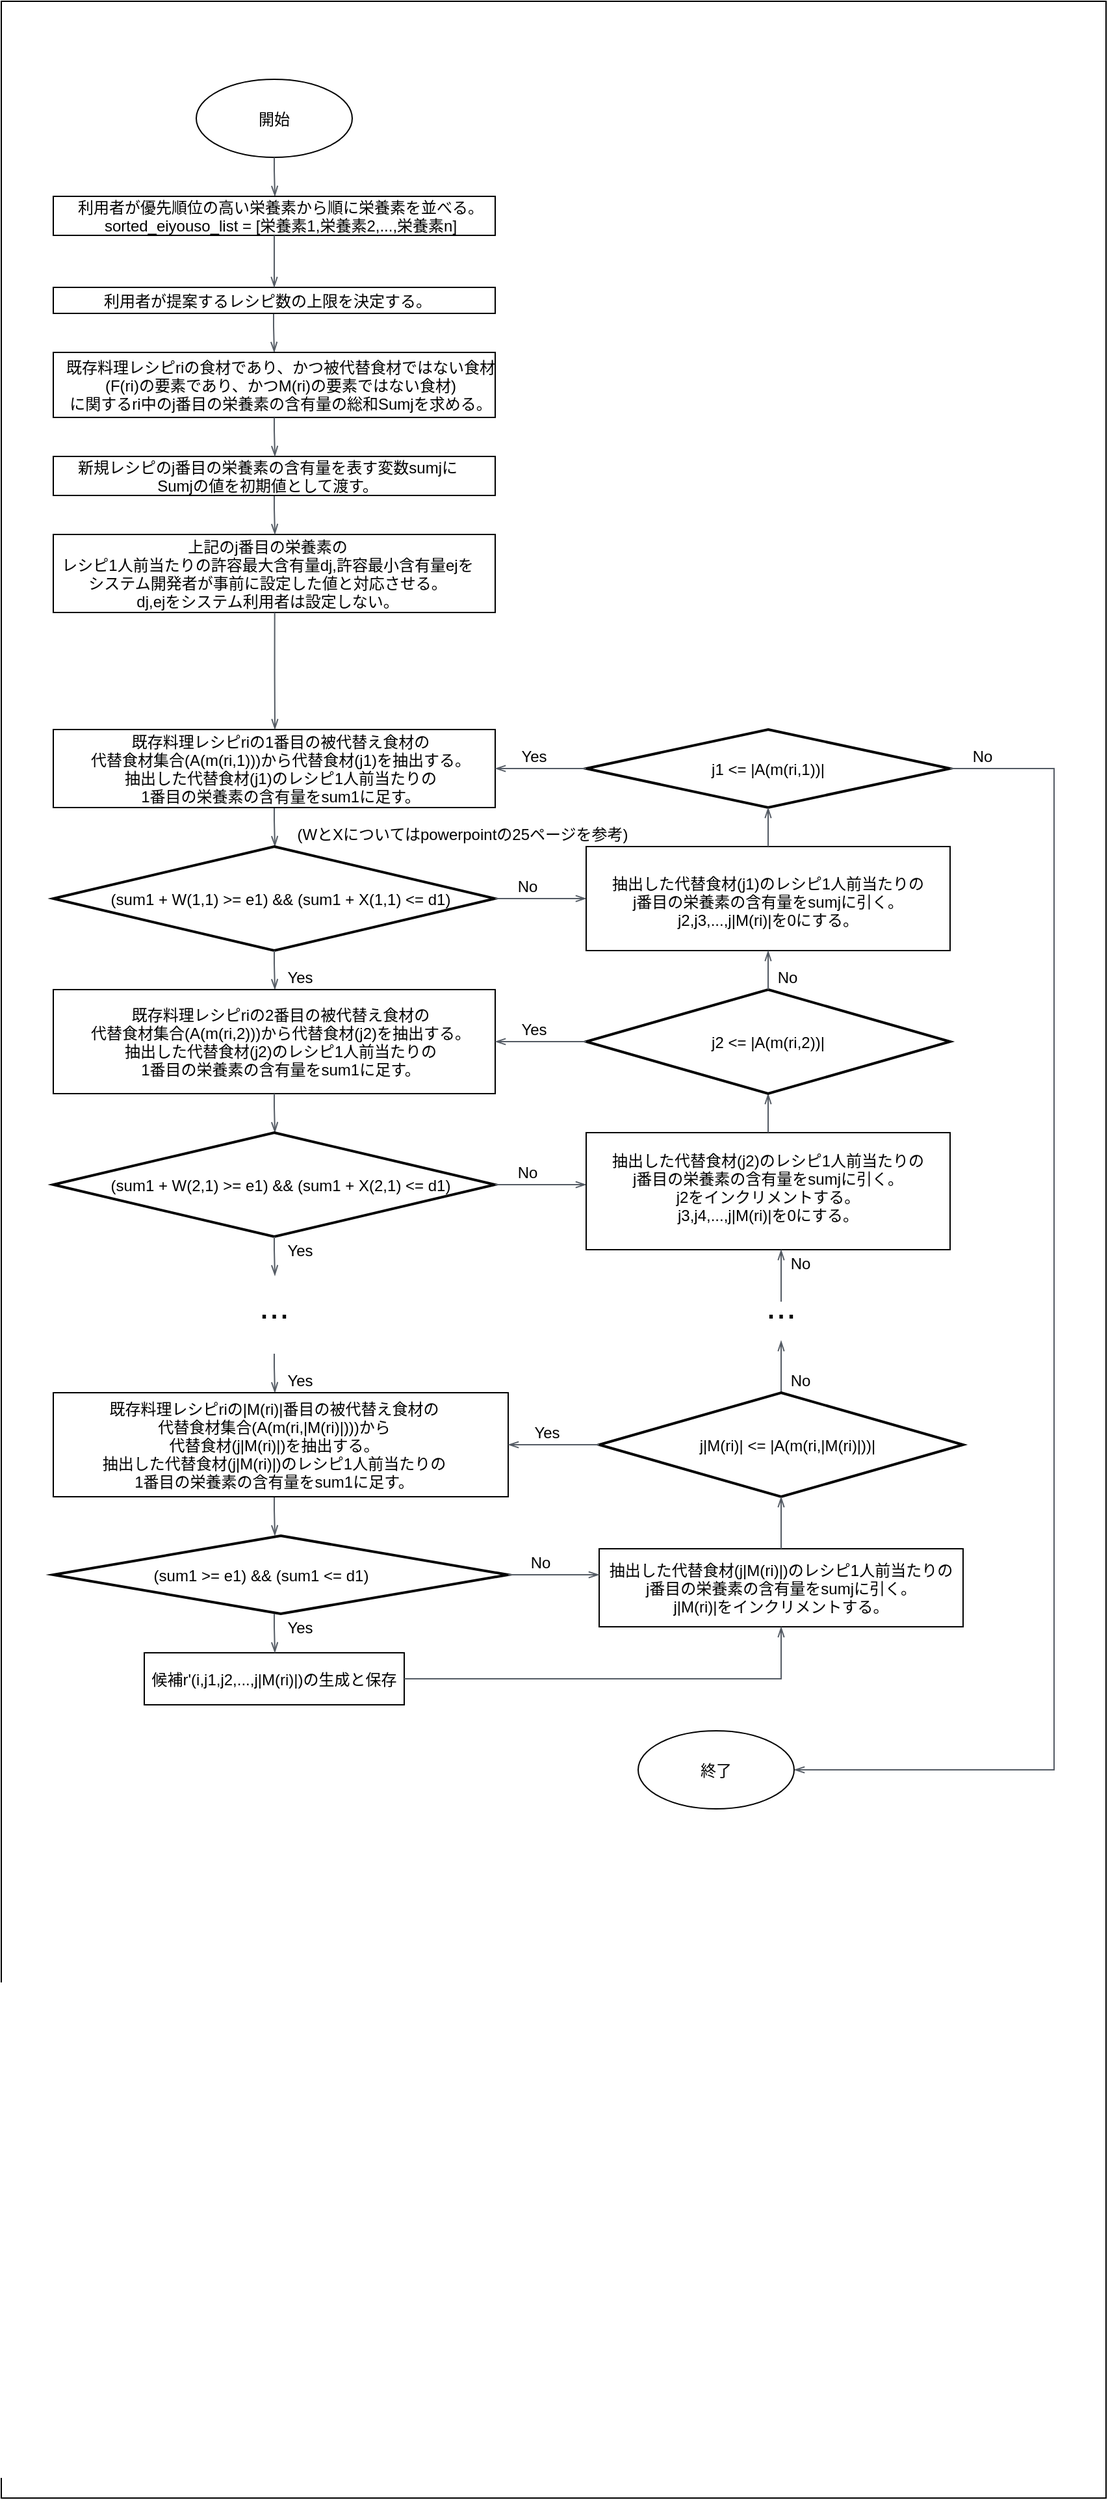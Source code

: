 <mxfile version="14.7.3" type="github"><diagram id="zRziVPeCVlG07U9BPZFa" name="Page-1"><mxGraphModel dx="868" dy="1250" grid="1" gridSize="10" guides="0" tooltips="1" connect="1" arrows="1" fold="1" page="0" pageScale="1" pageWidth="827" pageHeight="1169" math="0" shadow="0"><root><mxCell id="0"/><mxCell id="1" parent="0"/><mxCell id="hJdnB4xZ4oUYTax6oUDe-9" value="" style="verticalLabelPosition=bottom;verticalAlign=top;html=1;shape=mxgraph.basic.rect;fillColor2=none;strokeWidth=1;size=20;indent=5;" parent="1" vertex="1"><mxGeometry x="60" y="-430" width="850" height="1920" as="geometry"/></mxCell><mxCell id="hJdnB4xZ4oUYTax6oUDe-4" value="" style="strokeWidth=1;html=1;shape=mxgraph.flowchart.start_1;whiteSpace=wrap;labelBorderColor=#000000;" parent="1" vertex="1"><mxGeometry x="210" y="-370" width="120" height="60" as="geometry"/></mxCell><mxCell id="hJdnB4xZ4oUYTax6oUDe-14" value="開始" style="text;align=center;verticalAlign=middle;resizable=0;points=[];autosize=1;labelBackgroundColor=#ffffff;labelBorderColor=none;" parent="1" vertex="1"><mxGeometry x="250" y="-350" width="40" height="20" as="geometry"/></mxCell><mxCell id="hJdnB4xZ4oUYTax6oUDe-27" value="" style="edgeStyle=orthogonalEdgeStyle;html=1;endArrow=openThin;elbow=vertical;startArrow=none;endFill=0;strokeColor=#545B64;rounded=0;" parent="1" edge="1"><mxGeometry width="100" relative="1" as="geometry"><mxPoint x="269.5" y="-190" as="sourcePoint"/><mxPoint x="270" y="-160" as="targetPoint"/><Array as="points"><mxPoint x="270" y="-180"/><mxPoint x="270" y="-180"/></Array></mxGeometry></mxCell><mxCell id="hJdnB4xZ4oUYTax6oUDe-31" value="" style="verticalLabelPosition=bottom;verticalAlign=top;html=1;shape=mxgraph.basic.rect;fillColor2=none;strokeWidth=1;size=20;indent=5;rounded=0;labelBackgroundColor=#ffffff;sketch=0;fillColor=none;labelBorderColor=none;" parent="1" vertex="1"><mxGeometry x="100" y="-160" width="340" height="50" as="geometry"/></mxCell><mxCell id="hJdnB4xZ4oUYTax6oUDe-32" value="既存料理レシピriの食材であり、かつ被代替食材ではない食材&#10;(F(ri)の要素であり、かつM(ri)の要素ではない食材)&#10;に関するri中のj番目の栄養素の含有量の総和Sumjを求める。" style="text;align=center;verticalAlign=middle;resizable=0;points=[];autosize=1;" parent="1" vertex="1"><mxGeometry x="100" y="-160" width="350" height="50" as="geometry"/></mxCell><mxCell id="hJdnB4xZ4oUYTax6oUDe-34" value="" style="edgeStyle=orthogonalEdgeStyle;html=1;endArrow=openThin;elbow=vertical;startArrow=none;endFill=0;strokeColor=#545B64;rounded=0;" parent="1" edge="1"><mxGeometry width="100" relative="1" as="geometry"><mxPoint x="270" y="190" as="sourcePoint"/><mxPoint x="270.5" y="220" as="targetPoint"/><Array as="points"><mxPoint x="270" y="200"/><mxPoint x="270" y="200"/></Array></mxGeometry></mxCell><mxCell id="hJdnB4xZ4oUYTax6oUDe-37" value="上記のj番目の栄養素の&#10;レシピ1人前当たりの許容最大含有量dj,許容最小含有量ejを&#10;システム開発者が事前に設定した値と対応させる。&#10;dj,ejをシステム利用者は設定しない。" style="text;align=center;verticalAlign=middle;resizable=0;points=[];autosize=1;" parent="1" vertex="1"><mxGeometry x="100" y="-20" width="330" height="60" as="geometry"/></mxCell><mxCell id="hJdnB4xZ4oUYTax6oUDe-39" value="" style="verticalLabelPosition=bottom;verticalAlign=top;html=1;shape=mxgraph.basic.rect;fillColor2=none;strokeWidth=1;size=20;indent=5;rounded=0;labelBackgroundColor=#ffffff;sketch=0;fillColor=none;labelBorderColor=none;" parent="1" vertex="1"><mxGeometry x="100" y="-20" width="340" height="60" as="geometry"/></mxCell><mxCell id="hJdnB4xZ4oUYTax6oUDe-40" value="新規レシピのj番目の栄養素の含有量を表す変数sumjに&#10;Sumjの値を初期値として渡す。" style="text;align=center;verticalAlign=middle;resizable=0;points=[];autosize=1;" parent="1" vertex="1"><mxGeometry x="110" y="-80" width="310" height="30" as="geometry"/></mxCell><mxCell id="hJdnB4xZ4oUYTax6oUDe-41" value="既存料理レシピriの1番目の被代替え食材の&#10;代替食材集合(A(m(ri,1)))から代替食材(j1)を抽出する。&#10;抽出した代替食材(j1)のレシピ1人前当たりの&#10;1番目の栄養素の含有量をsum1に足す。" style="text;align=center;verticalAlign=middle;resizable=0;points=[];autosize=1;" parent="1" vertex="1"><mxGeometry x="120" y="130" width="310" height="60" as="geometry"/></mxCell><mxCell id="hJdnB4xZ4oUYTax6oUDe-42" value="" style="verticalLabelPosition=bottom;verticalAlign=top;html=1;shape=mxgraph.basic.rect;fillColor2=none;strokeWidth=1;size=20;indent=5;rounded=0;labelBackgroundColor=#ffffff;sketch=0;fillColor=none;labelBorderColor=none;" parent="1" vertex="1"><mxGeometry x="100" y="130" width="340" height="60" as="geometry"/></mxCell><mxCell id="hJdnB4xZ4oUYTax6oUDe-43" value="" style="strokeWidth=2;html=1;shape=mxgraph.flowchart.decision;whiteSpace=wrap;rounded=0;labelBackgroundColor=#ffffff;sketch=0;fillColor=none;" parent="1" vertex="1"><mxGeometry x="100" y="220" width="340" height="80" as="geometry"/></mxCell><mxCell id="hJdnB4xZ4oUYTax6oUDe-44" value="(sum1 + W(1,1) &gt;= e1) &amp;&amp; (sum1 + X(1,1) &lt;= d1)" style="text;align=center;verticalAlign=middle;resizable=0;points=[];autosize=1;" parent="1" vertex="1"><mxGeometry x="135" y="250" width="280" height="20" as="geometry"/></mxCell><mxCell id="hJdnB4xZ4oUYTax6oUDe-45" value="" style="edgeStyle=orthogonalEdgeStyle;html=1;endArrow=openThin;elbow=vertical;startArrow=none;endFill=0;strokeColor=#545B64;rounded=0;" parent="1" edge="1"><mxGeometry width="100" relative="1" as="geometry"><mxPoint x="270" y="300" as="sourcePoint"/><mxPoint x="270.5" y="330" as="targetPoint"/><Array as="points"><mxPoint x="270" y="310"/><mxPoint x="270" y="310"/></Array></mxGeometry></mxCell><mxCell id="hJdnB4xZ4oUYTax6oUDe-46" value="" style="verticalLabelPosition=bottom;verticalAlign=top;html=1;shape=mxgraph.basic.rect;fillColor2=none;strokeWidth=1;size=20;indent=5;rounded=0;labelBackgroundColor=#ffffff;sketch=0;fillColor=none;labelBorderColor=none;" parent="1" vertex="1"><mxGeometry x="100" y="330" width="340" height="80" as="geometry"/></mxCell><mxCell id="hJdnB4xZ4oUYTax6oUDe-48" value="既存料理レシピriの2番目の被代替え食材の&#10;代替食材集合(A(m(ri,2)))から代替食材(j2)を抽出する。&#10;抽出した代替食材(j2)のレシピ1人前当たりの&#10;1番目の栄養素の含有量をsum1に足す。" style="text;align=center;verticalAlign=middle;resizable=0;points=[];autosize=1;" parent="1" vertex="1"><mxGeometry x="120" y="340" width="310" height="60" as="geometry"/></mxCell><mxCell id="hJdnB4xZ4oUYTax6oUDe-49" value="" style="edgeStyle=orthogonalEdgeStyle;html=1;endArrow=openThin;elbow=vertical;startArrow=none;endFill=0;strokeColor=#545B64;rounded=0;" parent="1" edge="1"><mxGeometry width="100" relative="1" as="geometry"><mxPoint x="270" y="410" as="sourcePoint"/><mxPoint x="270.5" y="440" as="targetPoint"/><Array as="points"><mxPoint x="270" y="420"/><mxPoint x="270" y="420"/></Array></mxGeometry></mxCell><mxCell id="hJdnB4xZ4oUYTax6oUDe-50" value="(sum1 + W(2,1) &gt;= e1) &amp;&amp; (sum1 + X(2,1) &lt;= d1)" style="text;align=center;verticalAlign=middle;resizable=0;points=[];autosize=1;" parent="1" vertex="1"><mxGeometry x="135" y="470" width="280" height="20" as="geometry"/></mxCell><mxCell id="hJdnB4xZ4oUYTax6oUDe-51" value="" style="strokeWidth=2;html=1;shape=mxgraph.flowchart.decision;whiteSpace=wrap;rounded=0;labelBackgroundColor=#ffffff;sketch=0;fillColor=none;" parent="1" vertex="1"><mxGeometry x="100" y="440" width="340" height="80" as="geometry"/></mxCell><mxCell id="hJdnB4xZ4oUYTax6oUDe-52" value="" style="edgeStyle=orthogonalEdgeStyle;html=1;endArrow=openThin;elbow=vertical;startArrow=none;endFill=0;strokeColor=#545B64;rounded=0;" parent="1" edge="1"><mxGeometry width="100" relative="1" as="geometry"><mxPoint x="270" y="520" as="sourcePoint"/><mxPoint x="270.5" y="550" as="targetPoint"/><Array as="points"><mxPoint x="270" y="530"/><mxPoint x="270" y="530"/></Array></mxGeometry></mxCell><mxCell id="hJdnB4xZ4oUYTax6oUDe-53" value="..." style="text;align=center;verticalAlign=middle;resizable=0;points=[];autosize=1;fontSize=28;" parent="1" vertex="1"><mxGeometry x="250" y="550" width="40" height="40" as="geometry"/></mxCell><mxCell id="hJdnB4xZ4oUYTax6oUDe-56" value="" style="edgeStyle=orthogonalEdgeStyle;html=1;endArrow=openThin;elbow=vertical;startArrow=none;endFill=0;strokeColor=#545B64;rounded=0;" parent="1" edge="1"><mxGeometry width="100" relative="1" as="geometry"><mxPoint x="270" y="610" as="sourcePoint"/><mxPoint x="270.5" y="640" as="targetPoint"/><Array as="points"><mxPoint x="270" y="620"/><mxPoint x="270" y="620"/></Array></mxGeometry></mxCell><mxCell id="hJdnB4xZ4oUYTax6oUDe-57" value="既存料理レシピriの|M(ri)|番目の被代替え食材の&#10;代替食材集合(A(m(ri,|M(ri)|)))から&#10;代替食材(j|M(ri)|)を抽出する。&#10;抽出した代替食材(j|M(ri)|)のレシピ1人前当たりの&#10;1番目の栄養素の含有量をsum1に足す。" style="text;align=center;verticalAlign=middle;resizable=0;points=[];autosize=1;" parent="1" vertex="1"><mxGeometry x="130" y="640" width="280" height="80" as="geometry"/></mxCell><mxCell id="hJdnB4xZ4oUYTax6oUDe-59" value="" style="verticalLabelPosition=bottom;verticalAlign=top;html=1;shape=mxgraph.basic.rect;fillColor2=none;strokeWidth=1;size=20;indent=5;rounded=0;labelBackgroundColor=#ffffff;sketch=0;fillColor=none;labelBorderColor=none;" parent="1" vertex="1"><mxGeometry x="520" y="760" width="280" height="60" as="geometry"/></mxCell><mxCell id="hJdnB4xZ4oUYTax6oUDe-60" value="" style="edgeStyle=orthogonalEdgeStyle;html=1;endArrow=openThin;elbow=vertical;startArrow=none;endFill=0;strokeColor=#545B64;rounded=0;" parent="1" edge="1"><mxGeometry width="100" relative="1" as="geometry"><mxPoint x="270" y="720" as="sourcePoint"/><mxPoint x="270.5" y="750" as="targetPoint"/><Array as="points"><mxPoint x="270" y="730"/><mxPoint x="270" y="730"/></Array></mxGeometry></mxCell><mxCell id="hJdnB4xZ4oUYTax6oUDe-61" value="" style="strokeWidth=2;html=1;shape=mxgraph.flowchart.decision;whiteSpace=wrap;rounded=0;labelBackgroundColor=#ffffff;sketch=0;fillColor=none;" parent="1" vertex="1"><mxGeometry x="100" y="750" width="350" height="60" as="geometry"/></mxCell><mxCell id="hJdnB4xZ4oUYTax6oUDe-63" value="(sum1 &gt;= e1) &amp;&amp; (sum1 &lt;= d1)" style="text;align=center;verticalAlign=middle;resizable=0;points=[];autosize=1;" parent="1" vertex="1"><mxGeometry x="170" y="770" width="180" height="20" as="geometry"/></mxCell><mxCell id="hJdnB4xZ4oUYTax6oUDe-64" value="候補r'(i,j1,j2,...,j|M(ri)|)の生成と保存" style="text;align=center;verticalAlign=middle;resizable=0;points=[];autosize=1;fontSize=12;" parent="1" vertex="1"><mxGeometry x="170" y="850" width="200" height="20" as="geometry"/></mxCell><mxCell id="hJdnB4xZ4oUYTax6oUDe-66" value="" style="verticalLabelPosition=bottom;verticalAlign=top;html=1;shape=mxgraph.basic.rect;fillColor2=none;strokeWidth=1;size=20;indent=5;rounded=0;labelBackgroundColor=#ffffff;sketch=0;fillColor=none;labelBorderColor=none;" parent="1" vertex="1"><mxGeometry x="170" y="840" width="200" height="40" as="geometry"/></mxCell><mxCell id="hJdnB4xZ4oUYTax6oUDe-68" value="" style="edgeStyle=orthogonalEdgeStyle;html=1;endArrow=openThin;elbow=vertical;startArrow=none;endFill=0;strokeColor=#545B64;rounded=0;" parent="1" edge="1"><mxGeometry width="100" relative="1" as="geometry"><mxPoint x="270" y="810" as="sourcePoint"/><mxPoint x="270.5" y="840" as="targetPoint"/><Array as="points"><mxPoint x="270" y="820"/><mxPoint x="270" y="820"/></Array></mxGeometry></mxCell><mxCell id="hJdnB4xZ4oUYTax6oUDe-70" value="" style="edgeStyle=orthogonalEdgeStyle;html=1;endArrow=openThin;elbow=vertical;startArrow=none;endFill=0;strokeColor=#545B64;rounded=0;" parent="1" edge="1"><mxGeometry width="100" relative="1" as="geometry"><mxPoint x="450" y="780" as="sourcePoint"/><mxPoint x="520" y="780" as="targetPoint"/><Array as="points"><mxPoint x="450" y="780"/><mxPoint x="450" y="780"/></Array></mxGeometry></mxCell><mxCell id="hJdnB4xZ4oUYTax6oUDe-71" value="&#10;抽出した代替食材(j|M(ri)|)のレシピ1人前当たりの&#10;j番目の栄養素の含有量をsumjに引く。&#10;j|M(ri)|をインクリメントする。&#10;" style="text;align=center;verticalAlign=middle;resizable=0;points=[];autosize=1;" parent="1" vertex="1"><mxGeometry x="520" y="760" width="280" height="60" as="geometry"/></mxCell><mxCell id="hJdnB4xZ4oUYTax6oUDe-74" value="" style="edgeStyle=orthogonalEdgeStyle;html=1;endArrow=openThin;elbow=vertical;startArrow=none;endFill=0;strokeColor=#545B64;rounded=0;" parent="1" edge="1"><mxGeometry width="100" relative="1" as="geometry"><mxPoint x="370" y="860" as="sourcePoint"/><mxPoint x="660" y="820" as="targetPoint"/><Array as="points"><mxPoint x="660" y="860"/><mxPoint x="660" y="820"/></Array></mxGeometry></mxCell><mxCell id="hJdnB4xZ4oUYTax6oUDe-75" value="" style="verticalLabelPosition=bottom;verticalAlign=top;html=1;shape=mxgraph.basic.rect;fillColor2=none;strokeWidth=1;size=20;indent=5;rounded=0;labelBackgroundColor=#ffffff;sketch=0;fillColor=none;labelBorderColor=none;" parent="1" vertex="1"><mxGeometry x="100" y="640" width="350" height="80" as="geometry"/></mxCell><mxCell id="hJdnB4xZ4oUYTax6oUDe-84" value="" style="edgeStyle=orthogonalEdgeStyle;html=1;endArrow=openThin;elbow=vertical;startArrow=none;endFill=0;strokeColor=#545B64;rounded=0;" parent="1" edge="1"><mxGeometry width="100" relative="1" as="geometry"><mxPoint x="440" y="480" as="sourcePoint"/><mxPoint x="510" y="480" as="targetPoint"/><Array as="points"><mxPoint x="440" y="480"/><mxPoint x="440" y="480"/></Array></mxGeometry></mxCell><mxCell id="hJdnB4xZ4oUYTax6oUDe-85" value="" style="verticalLabelPosition=bottom;verticalAlign=top;html=1;shape=mxgraph.basic.rect;fillColor2=none;strokeWidth=1;size=20;indent=5;rounded=0;labelBackgroundColor=#ffffff;sketch=0;fillColor=none;labelBorderColor=none;" parent="1" vertex="1"><mxGeometry x="510" y="440" width="280" height="90" as="geometry"/></mxCell><mxCell id="hJdnB4xZ4oUYTax6oUDe-86" value="&#10;抽出した代替食材(j2)のレシピ1人前当たりの&#10;j番目の栄養素の含有量をsumjに引く。&#10;j2をインクリメントする。&#10;j3,j4,...,j|M(ri)|を0にする。" style="text;align=center;verticalAlign=middle;resizable=0;points=[];autosize=1;" parent="1" vertex="1"><mxGeometry x="520" y="435" width="260" height="80" as="geometry"/></mxCell><mxCell id="hJdnB4xZ4oUYTax6oUDe-87" value="" style="edgeStyle=orthogonalEdgeStyle;html=1;endArrow=openThin;elbow=vertical;startArrow=none;endFill=0;strokeColor=#545B64;rounded=0;" parent="1" edge="1"><mxGeometry width="100" relative="1" as="geometry"><mxPoint x="650" y="440" as="sourcePoint"/><mxPoint x="650" y="410" as="targetPoint"/><Array as="points"><mxPoint x="650" y="430"/></Array></mxGeometry></mxCell><mxCell id="hJdnB4xZ4oUYTax6oUDe-88" value="" style="edgeStyle=orthogonalEdgeStyle;html=1;endArrow=openThin;elbow=vertical;startArrow=none;endFill=0;strokeColor=#545B64;rounded=0;" parent="1" edge="1"><mxGeometry width="100" relative="1" as="geometry"><mxPoint x="440" y="260" as="sourcePoint"/><mxPoint x="510" y="260" as="targetPoint"/><Array as="points"><mxPoint x="440" y="260"/><mxPoint x="440" y="260"/></Array></mxGeometry></mxCell><mxCell id="hJdnB4xZ4oUYTax6oUDe-89" value="" style="verticalLabelPosition=bottom;verticalAlign=top;html=1;shape=mxgraph.basic.rect;fillColor2=none;strokeWidth=1;size=20;indent=5;rounded=0;labelBackgroundColor=#ffffff;sketch=0;fillColor=none;labelBorderColor=none;" parent="1" vertex="1"><mxGeometry x="510" y="220" width="280" height="80" as="geometry"/></mxCell><mxCell id="hJdnB4xZ4oUYTax6oUDe-90" value="&#10;抽出した代替食材(j1)のレシピ1人前当たりの&#10;j番目の栄養素の含有量をsumjに引く。&#10;j2,j3,...,j|M(ri)|を0にする。" style="text;align=center;verticalAlign=middle;resizable=0;points=[];autosize=1;" parent="1" vertex="1"><mxGeometry x="520" y="225" width="260" height="60" as="geometry"/></mxCell><mxCell id="hJdnB4xZ4oUYTax6oUDe-94" value="" style="edgeStyle=orthogonalEdgeStyle;html=1;endArrow=openThin;elbow=vertical;startArrow=none;endFill=0;strokeColor=#545B64;rounded=0;" parent="1" edge="1"><mxGeometry width="100" relative="1" as="geometry"><mxPoint x="270" y="-50" as="sourcePoint"/><mxPoint x="270.5" y="-20" as="targetPoint"/><Array as="points"><mxPoint x="270.5" y="-40"/><mxPoint x="270.5" y="-40"/></Array></mxGeometry></mxCell><mxCell id="hJdnB4xZ4oUYTax6oUDe-97" value="(WとXについてはpowerpointの25ページを参考)" style="text;align=center;verticalAlign=middle;resizable=0;points=[];autosize=1;fontSize=12;" parent="1" vertex="1"><mxGeometry x="280" y="200" width="270" height="20" as="geometry"/></mxCell><mxCell id="hJdnB4xZ4oUYTax6oUDe-98" value="No" style="text;align=center;verticalAlign=middle;resizable=0;points=[];autosize=1;fontSize=12;" parent="1" vertex="1"><mxGeometry x="460" y="760" width="30" height="20" as="geometry"/></mxCell><mxCell id="hJdnB4xZ4oUYTax6oUDe-99" value="No" style="text;align=center;verticalAlign=middle;resizable=0;points=[];autosize=1;fontSize=12;" parent="1" vertex="1"><mxGeometry x="450" y="240" width="30" height="20" as="geometry"/></mxCell><mxCell id="hJdnB4xZ4oUYTax6oUDe-100" value="No" style="text;align=center;verticalAlign=middle;resizable=0;points=[];autosize=1;fontSize=12;" parent="1" vertex="1"><mxGeometry x="450" y="460" width="30" height="20" as="geometry"/></mxCell><mxCell id="hJdnB4xZ4oUYTax6oUDe-101" value="Yes" style="text;align=center;verticalAlign=middle;resizable=0;points=[];autosize=1;fontSize=12;" parent="1" vertex="1"><mxGeometry x="270" y="520" width="40" height="20" as="geometry"/></mxCell><mxCell id="hJdnB4xZ4oUYTax6oUDe-102" value="Yes" style="text;align=center;verticalAlign=middle;resizable=0;points=[];autosize=1;fontSize=12;" parent="1" vertex="1"><mxGeometry x="270" y="810" width="40" height="20" as="geometry"/></mxCell><mxCell id="hJdnB4xZ4oUYTax6oUDe-103" value="Yes" style="text;align=center;verticalAlign=middle;resizable=0;points=[];autosize=1;fontSize=12;" parent="1" vertex="1"><mxGeometry x="270" y="310" width="40" height="20" as="geometry"/></mxCell><mxCell id="hJdnB4xZ4oUYTax6oUDe-104" value="" style="strokeWidth=2;html=1;shape=mxgraph.flowchart.decision;whiteSpace=wrap;rounded=0;labelBackgroundColor=#ffffff;sketch=0;fillColor=none;" parent="1" vertex="1"><mxGeometry x="510" y="130" width="280" height="60" as="geometry"/></mxCell><mxCell id="hJdnB4xZ4oUYTax6oUDe-82" value="..." style="text;align=center;verticalAlign=middle;resizable=0;points=[];autosize=1;fontSize=28;" parent="1" vertex="1"><mxGeometry x="640" y="550" width="40" height="40" as="geometry"/></mxCell><mxCell id="hJdnB4xZ4oUYTax6oUDe-107" value="" style="edgeStyle=orthogonalEdgeStyle;html=1;endArrow=openThin;elbow=vertical;startArrow=none;endFill=0;strokeColor=#545B64;rounded=0;" parent="1" edge="1"><mxGeometry width="100" relative="1" as="geometry"><mxPoint x="660" y="570" as="sourcePoint"/><mxPoint x="660" y="530" as="targetPoint"/><Array as="points"><mxPoint x="660" y="550"/></Array></mxGeometry></mxCell><mxCell id="hJdnB4xZ4oUYTax6oUDe-108" value="" style="edgeStyle=orthogonalEdgeStyle;html=1;endArrow=openThin;elbow=vertical;startArrow=none;endFill=0;strokeColor=#545B64;rounded=0;" parent="1" edge="1"><mxGeometry width="100" relative="1" as="geometry"><mxPoint x="650" y="220" as="sourcePoint"/><mxPoint x="650" y="190" as="targetPoint"/><Array as="points"><mxPoint x="650" y="210"/></Array></mxGeometry></mxCell><mxCell id="hJdnB4xZ4oUYTax6oUDe-113" value="" style="edgeStyle=orthogonalEdgeStyle;html=1;endArrow=openThin;elbow=vertical;startArrow=none;endFill=0;strokeColor=#545B64;rounded=0;exitX=0.501;exitY=1;exitDx=0;exitDy=0;exitPerimeter=0;" parent="1" edge="1" source="hJdnB4xZ4oUYTax6oUDe-39"><mxGeometry width="100" relative="1" as="geometry"><mxPoint x="271" y="50" as="sourcePoint"/><mxPoint x="270.5" y="130" as="targetPoint"/><Array as="points"/></mxGeometry></mxCell><mxCell id="hJdnB4xZ4oUYTax6oUDe-114" value="" style="edgeStyle=orthogonalEdgeStyle;html=1;endArrow=openThin;elbow=vertical;startArrow=none;endFill=0;strokeColor=#545B64;rounded=0;" parent="1" edge="1"><mxGeometry width="100" relative="1" as="geometry"><mxPoint x="510" y="160" as="sourcePoint"/><mxPoint x="440" y="160" as="targetPoint"/><Array as="points"><mxPoint x="496" y="160"/><mxPoint x="496" y="160"/></Array></mxGeometry></mxCell><mxCell id="hJdnB4xZ4oUYTax6oUDe-116" value="Yes" style="text;align=center;verticalAlign=middle;resizable=0;points=[];autosize=1;fontSize=12;" parent="1" vertex="1"><mxGeometry x="450" y="140" width="40" height="20" as="geometry"/></mxCell><mxCell id="hJdnB4xZ4oUYTax6oUDe-117" value="" style="strokeWidth=2;html=1;shape=mxgraph.flowchart.decision;whiteSpace=wrap;rounded=0;labelBackgroundColor=#ffffff;sketch=0;fillColor=none;" parent="1" vertex="1"><mxGeometry x="510" y="330" width="280" height="80" as="geometry"/></mxCell><mxCell id="hJdnB4xZ4oUYTax6oUDe-118" value="" style="edgeStyle=orthogonalEdgeStyle;html=1;endArrow=openThin;elbow=vertical;startArrow=none;endFill=0;strokeColor=#545B64;rounded=0;" parent="1" edge="1"><mxGeometry width="100" relative="1" as="geometry"><mxPoint x="650" y="330" as="sourcePoint"/><mxPoint x="650" y="300" as="targetPoint"/><Array as="points"><mxPoint x="650" y="320"/></Array></mxGeometry></mxCell><mxCell id="hJdnB4xZ4oUYTax6oUDe-119" value="Yes" style="text;align=center;verticalAlign=middle;resizable=0;points=[];autosize=1;fontSize=12;" parent="1" vertex="1"><mxGeometry x="450" y="350" width="40" height="20" as="geometry"/></mxCell><mxCell id="hJdnB4xZ4oUYTax6oUDe-120" value="" style="edgeStyle=orthogonalEdgeStyle;html=1;endArrow=openThin;elbow=vertical;startArrow=none;endFill=0;strokeColor=#545B64;rounded=0;" parent="1" edge="1"><mxGeometry width="100" relative="1" as="geometry"><mxPoint x="510" y="370" as="sourcePoint"/><mxPoint x="440" y="370" as="targetPoint"/><Array as="points"><mxPoint x="496" y="370"/><mxPoint x="496" y="370"/></Array></mxGeometry></mxCell><mxCell id="hJdnB4xZ4oUYTax6oUDe-121" value="" style="edgeStyle=orthogonalEdgeStyle;html=1;endArrow=openThin;elbow=vertical;startArrow=none;endFill=0;strokeColor=#545B64;rounded=0;" parent="1" edge="1"><mxGeometry width="100" relative="1" as="geometry"><mxPoint x="660" y="640" as="sourcePoint"/><mxPoint x="660" y="600" as="targetPoint"/><Array as="points"><mxPoint x="660" y="620"/></Array></mxGeometry></mxCell><mxCell id="hJdnB4xZ4oUYTax6oUDe-122" value="" style="strokeWidth=2;html=1;shape=mxgraph.flowchart.decision;whiteSpace=wrap;rounded=0;labelBackgroundColor=#ffffff;sketch=0;fillColor=none;" parent="1" vertex="1"><mxGeometry x="520" y="640" width="280" height="80" as="geometry"/></mxCell><mxCell id="hJdnB4xZ4oUYTax6oUDe-123" value="" style="edgeStyle=orthogonalEdgeStyle;html=1;endArrow=openThin;elbow=vertical;startArrow=none;endFill=0;strokeColor=#545B64;rounded=0;" parent="1" edge="1"><mxGeometry width="100" relative="1" as="geometry"><mxPoint x="520" y="680" as="sourcePoint"/><mxPoint x="450" y="680" as="targetPoint"/><Array as="points"><mxPoint x="506" y="680"/><mxPoint x="506" y="680"/></Array></mxGeometry></mxCell><mxCell id="hJdnB4xZ4oUYTax6oUDe-125" value="Yes" style="text;align=center;verticalAlign=middle;resizable=0;points=[];autosize=1;fontSize=12;" parent="1" vertex="1"><mxGeometry x="460" y="660" width="40" height="20" as="geometry"/></mxCell><mxCell id="hJdnB4xZ4oUYTax6oUDe-128" value="" style="edgeStyle=orthogonalEdgeStyle;html=1;endArrow=openThin;elbow=vertical;startArrow=none;endFill=0;strokeColor=#545B64;rounded=0;" parent="1" edge="1"><mxGeometry width="100" relative="1" as="geometry"><mxPoint x="660" y="760" as="sourcePoint"/><mxPoint x="660" y="720" as="targetPoint"/><Array as="points"><mxPoint x="660" y="740"/></Array></mxGeometry></mxCell><mxCell id="hJdnB4xZ4oUYTax6oUDe-131" value="j|M(ri)| &lt;= |A(m(ri,|M(ri)|))|" style="text;align=center;verticalAlign=middle;resizable=0;points=[];autosize=1;fontSize=12;" parent="1" vertex="1"><mxGeometry x="590" y="670" width="150" height="20" as="geometry"/></mxCell><mxCell id="hJdnB4xZ4oUYTax6oUDe-132" value="j2 &lt;= |A(m(ri,2))|" style="text;align=center;verticalAlign=middle;resizable=0;points=[];autosize=1;fontSize=12;" parent="1" vertex="1"><mxGeometry x="600" y="360" width="100" height="20" as="geometry"/></mxCell><mxCell id="hJdnB4xZ4oUYTax6oUDe-133" value="j1 &lt;= |A(m(ri,1))|" style="text;align=center;verticalAlign=middle;resizable=0;points=[];autosize=1;fontSize=12;" parent="1" vertex="1"><mxGeometry x="600" y="150" width="100" height="20" as="geometry"/></mxCell><mxCell id="hJdnB4xZ4oUYTax6oUDe-134" value="" style="edgeStyle=orthogonalEdgeStyle;html=1;endArrow=openThin;elbow=vertical;startArrow=none;endFill=0;strokeColor=#545B64;rounded=0;" parent="1" edge="1"><mxGeometry width="100" relative="1" as="geometry"><mxPoint x="790" y="160" as="sourcePoint"/><mxPoint x="670" y="930" as="targetPoint"/><Array as="points"><mxPoint x="870" y="160"/></Array></mxGeometry></mxCell><mxCell id="hJdnB4xZ4oUYTax6oUDe-135" value="" style="strokeWidth=1;html=1;shape=mxgraph.flowchart.start_1;whiteSpace=wrap;labelBorderColor=#000000;" parent="1" vertex="1"><mxGeometry x="550" y="900" width="120" height="60" as="geometry"/></mxCell><mxCell id="hJdnB4xZ4oUYTax6oUDe-136" value="終了" style="text;align=center;verticalAlign=middle;resizable=0;points=[];autosize=1;fontSize=12;" parent="1" vertex="1"><mxGeometry x="590" y="920" width="40" height="20" as="geometry"/></mxCell><mxCell id="hJdnB4xZ4oUYTax6oUDe-137" value="No" style="text;align=center;verticalAlign=middle;resizable=0;points=[];autosize=1;fontSize=12;" parent="1" vertex="1"><mxGeometry x="660" y="620" width="30" height="20" as="geometry"/></mxCell><mxCell id="hJdnB4xZ4oUYTax6oUDe-138" value="No" style="text;align=center;verticalAlign=middle;resizable=0;points=[];autosize=1;fontSize=12;" parent="1" vertex="1"><mxGeometry x="650" y="310" width="30" height="20" as="geometry"/></mxCell><mxCell id="hJdnB4xZ4oUYTax6oUDe-139" value="No" style="text;align=center;verticalAlign=middle;resizable=0;points=[];autosize=1;fontSize=12;" parent="1" vertex="1"><mxGeometry x="660" y="530" width="30" height="20" as="geometry"/></mxCell><mxCell id="hJdnB4xZ4oUYTax6oUDe-140" value="Yes" style="text;align=center;verticalAlign=middle;resizable=0;points=[];autosize=1;fontSize=12;" parent="1" vertex="1"><mxGeometry x="270" y="620" width="40" height="20" as="geometry"/></mxCell><mxCell id="hJdnB4xZ4oUYTax6oUDe-141" value="No" style="text;align=center;verticalAlign=middle;resizable=0;points=[];autosize=1;fontSize=12;" parent="1" vertex="1"><mxGeometry x="800" y="140" width="30" height="20" as="geometry"/></mxCell><mxCell id="EWWK25YCGGDl8XbODBrF-1" value="" style="edgeStyle=orthogonalEdgeStyle;html=1;endArrow=openThin;elbow=vertical;startArrow=none;endFill=0;strokeColor=#545B64;rounded=0;" edge="1" parent="1"><mxGeometry width="100" relative="1" as="geometry"><mxPoint x="270" y="-310" as="sourcePoint"/><mxPoint x="270.5" y="-280" as="targetPoint"/><Array as="points"><mxPoint x="270.5" y="-300"/><mxPoint x="270.5" y="-300"/></Array></mxGeometry></mxCell><mxCell id="EWWK25YCGGDl8XbODBrF-3" value="" style="verticalLabelPosition=bottom;verticalAlign=top;html=1;shape=mxgraph.basic.rect;fillColor2=none;strokeWidth=1;size=20;indent=5;rounded=0;labelBackgroundColor=#ffffff;sketch=0;fillColor=none;labelBorderColor=none;" vertex="1" parent="1"><mxGeometry x="100" y="-280" width="340" height="30" as="geometry"/></mxCell><mxCell id="EWWK25YCGGDl8XbODBrF-4" value="利用者が優先順位の高い栄養素から順に栄養素を並べる。&#10;sorted_eiyouso_list = [栄養素1,栄養素2,...,栄養素n]" style="text;align=center;verticalAlign=middle;resizable=0;points=[];autosize=1;strokeColor=none;" vertex="1" parent="1"><mxGeometry x="110" y="-280" width="330" height="30" as="geometry"/></mxCell><mxCell id="hJdnB4xZ4oUYTax6oUDe-36" value="" style="verticalLabelPosition=bottom;verticalAlign=top;html=1;shape=mxgraph.basic.rect;fillColor2=none;strokeWidth=1;size=20;indent=5;rounded=0;labelBackgroundColor=#ffffff;sketch=0;fillColor=none;labelBorderColor=none;" parent="1" vertex="1"><mxGeometry x="100" y="-80" width="340" height="30" as="geometry"/></mxCell><mxCell id="EWWK25YCGGDl8XbODBrF-6" value="利用者が提案するレシピ数の上限を決定する。" style="text;align=center;verticalAlign=middle;resizable=0;points=[];autosize=1;strokeColor=none;" vertex="1" parent="1"><mxGeometry x="130" y="-210" width="270" height="20" as="geometry"/></mxCell><mxCell id="EWWK25YCGGDl8XbODBrF-11" value="" style="edgeStyle=orthogonalEdgeStyle;html=1;endArrow=openThin;elbow=vertical;startArrow=none;endFill=0;strokeColor=#545B64;rounded=0;" edge="1" parent="1"><mxGeometry width="100" relative="1" as="geometry"><mxPoint x="270" y="-110" as="sourcePoint"/><mxPoint x="270.5" y="-80" as="targetPoint"/><Array as="points"><mxPoint x="270.5" y="-100"/><mxPoint x="270.5" y="-100"/></Array></mxGeometry></mxCell><mxCell id="EWWK25YCGGDl8XbODBrF-14" value="" style="verticalLabelPosition=bottom;verticalAlign=top;html=1;shape=mxgraph.basic.rect;fillColor2=none;strokeWidth=1;size=20;indent=5;rounded=0;labelBackgroundColor=#ffffff;sketch=0;fillColor=none;labelBorderColor=none;" vertex="1" parent="1"><mxGeometry x="100" y="-210" width="340" height="20" as="geometry"/></mxCell><mxCell id="EWWK25YCGGDl8XbODBrF-15" value="" style="edgeStyle=orthogonalEdgeStyle;html=1;endArrow=openThin;elbow=vertical;startArrow=none;endFill=0;strokeColor=#545B64;rounded=0;" edge="1" parent="1"><mxGeometry width="100" relative="1" as="geometry"><mxPoint x="270" y="-250" as="sourcePoint"/><mxPoint x="270" y="-210" as="targetPoint"/><Array as="points"><mxPoint x="270.5" y="-240"/><mxPoint x="270.5" y="-240"/></Array></mxGeometry></mxCell></root></mxGraphModel></diagram></mxfile>